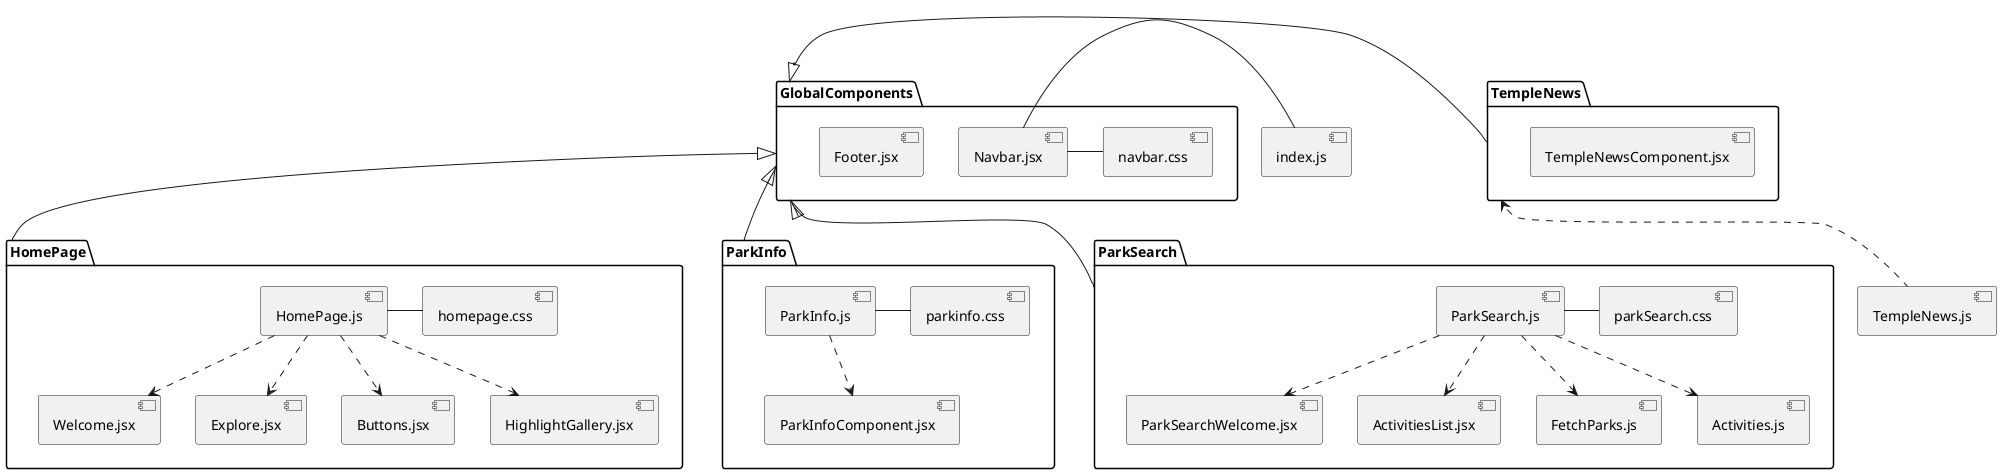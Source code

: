 @startuml ParkPlan

package HomePage {
  [HomePage.js] - [homepage.css]
  [HomePage.js] ..> [Welcome.jsx]
  [HomePage.js] ..> [Explore.jsx]
  [HomePage.js] ..> [Buttons.jsx]
  [HomePage.js] ..> [HighlightGallery.jsx]
  
}

package ParkInfo {
  [ParkInfo.js] - [parkinfo.css]
  [ParkInfo.js] ..> [ParkInfoComponent.jsx]
}

package ParkSearch {
  [ParkSearch.js] - [parkSearch.css]
  [ParkSearch.js] ..> [ParkSearchWelcome.jsx]
  [ParkSearch.js] ..> [ActivitiesList.jsx]
  [ParkSearch.js] ..> [FetchParks.js]
  [ParkSearch.js] ..> [Activities.js]
}

package GlobalComponents {
  [Navbar.jsx] - [navbar.css]
  [Footer.jsx]
}

package TempleNews {
  [TempleNewsComponent.jsx]
}

[TempleNews.js] .up.> TempleNews

[index.js] - [Navbar.jsx]

GlobalComponents <|-down- HomePage
GlobalComponents <|-down- ParkInfo
GlobalComponents <|-down- ParkSearch
GlobalComponents <|-left- TempleNews
'HomePage .up.> GlobalComponents
'ParkInfo .up.> GlobalComponents
'ParkSearch ..> GlobalComponents

'[Welcome.jsx] ..> [Navbar.jsx]
'[Explore.jsx] ..> [Navbar.jsx]
'[Buttons.jsx] ..> [Navbar.jsx]
'[ParkInfoComponent.jsx] ..> [Navbar.jsx]
'[ParkSearchWelcome.jsx] ..> [Navbar.jsx]
'[ActivitiesList.jsx] ..> [Navbar.jsx]

'[Welcome.jsx] ..> [Footer.jsx]
'[Explore.jsx] ..> [Footer.jsx]
'[Buttons.jsx] ..> [Footer.jsx]
'[ParkInfoComponent.jsx] ..> [Footer.jsx]
'[ParkSearchWelcome.jsx] ..> [Footer.jsx]
'[ActivitiesList.jsx] ..> [Footer.jsx]

'[public/index.html] -right-> [HomePage.js]
'[public/index.html] -right-> [ParkPlan.js]
'[public/index.html] -right-> [ParkInfo.js]
'[public/index.html] -right-> [ParkSearch.js]

'[React] -up-> [index.js]
'[React Router] -up-> [index.js]

'index.js -right-> [Navbar.jsx]
'index.js -right-> [Footer.jsx]

@enduml
